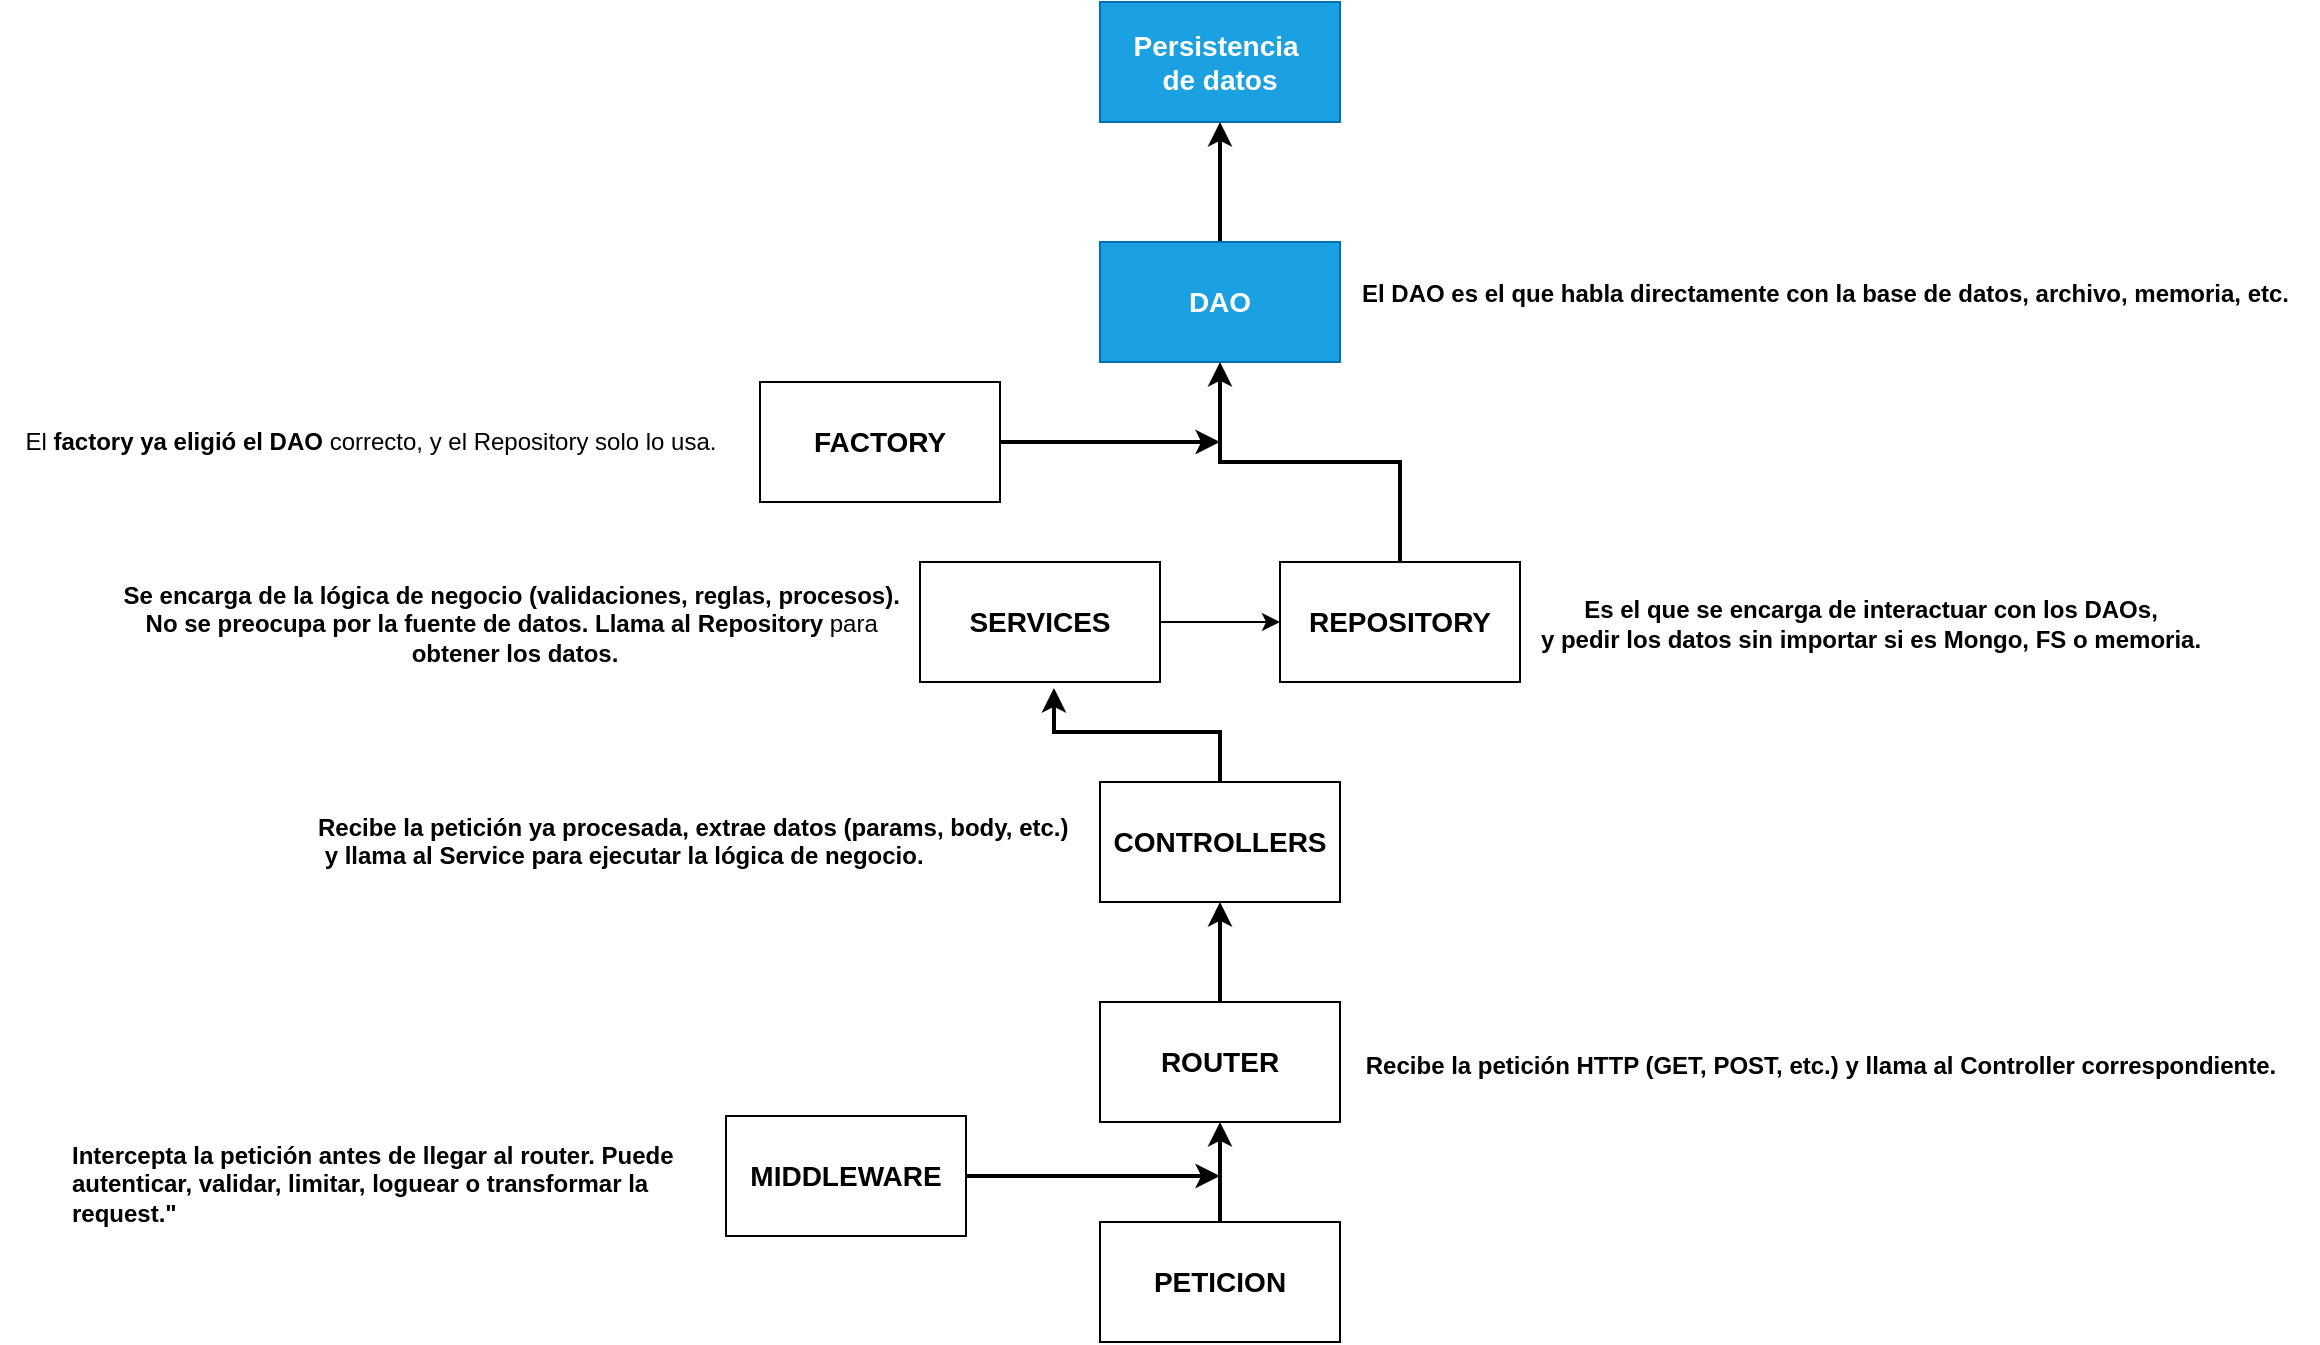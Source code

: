 <mxfile version="27.1.1">
  <diagram name="Página-1" id="IsTy2mtmmzYcYmSrEPsN">
    <mxGraphModel dx="2711" dy="823" grid="1" gridSize="10" guides="1" tooltips="1" connect="1" arrows="1" fold="1" page="1" pageScale="1" pageWidth="827" pageHeight="1169" background="#ffffff" math="0" shadow="0">
      <root>
        <mxCell id="0" />
        <mxCell id="1" parent="0" />
        <mxCell id="3CPVBRZ3VAKIw4D4JIN6-1" value="Persistencia&amp;nbsp;&lt;div&gt;de datos&lt;/div&gt;" style="rounded=0;whiteSpace=wrap;html=1;fillColor=light-dark(#1BA1E2,#8D6E63);fontColor=#ffffff;strokeColor=#006EAF;fontStyle=1;fontSize=14;" vertex="1" parent="1">
          <mxGeometry x="330" y="100" width="120" height="60" as="geometry" />
        </mxCell>
        <mxCell id="3CPVBRZ3VAKIw4D4JIN6-31" style="edgeStyle=orthogonalEdgeStyle;rounded=0;orthogonalLoop=1;jettySize=auto;html=1;entryX=0.5;entryY=1;entryDx=0;entryDy=0;strokeWidth=2;" edge="1" parent="1" source="3CPVBRZ3VAKIw4D4JIN6-4" target="3CPVBRZ3VAKIw4D4JIN6-1">
          <mxGeometry relative="1" as="geometry" />
        </mxCell>
        <mxCell id="3CPVBRZ3VAKIw4D4JIN6-4" value="DAO" style="rounded=0;whiteSpace=wrap;html=1;fillColor=light-dark(#1BA1E2,#E53935);fontColor=#ffffff;strokeColor=#006EAF;fontStyle=1;fontSize=14;" vertex="1" parent="1">
          <mxGeometry x="330" y="220" width="120" height="60" as="geometry" />
        </mxCell>
        <mxCell id="3CPVBRZ3VAKIw4D4JIN6-33" style="edgeStyle=orthogonalEdgeStyle;rounded=0;orthogonalLoop=1;jettySize=auto;html=1;exitX=1;exitY=0.5;exitDx=0;exitDy=0;strokeWidth=2;" edge="1" parent="1" source="3CPVBRZ3VAKIw4D4JIN6-5">
          <mxGeometry relative="1" as="geometry">
            <mxPoint x="390" y="320" as="targetPoint" />
          </mxGeometry>
        </mxCell>
        <mxCell id="3CPVBRZ3VAKIw4D4JIN6-5" value="FACTORY" style="rounded=0;whiteSpace=wrap;html=1;fillColor=light-dark(#FFFFFF,#B0BEC5);fontColor=light-dark(#000000,#000000);fontStyle=1;fontSize=14;" vertex="1" parent="1">
          <mxGeometry x="160" y="290" width="120" height="60" as="geometry" />
        </mxCell>
        <mxCell id="3CPVBRZ3VAKIw4D4JIN6-15" style="edgeStyle=orthogonalEdgeStyle;rounded=0;orthogonalLoop=1;jettySize=auto;html=1;entryX=0.5;entryY=1;entryDx=0;entryDy=0;strokeWidth=2;" edge="1" parent="1" source="3CPVBRZ3VAKIw4D4JIN6-6" target="3CPVBRZ3VAKIw4D4JIN6-7">
          <mxGeometry relative="1" as="geometry" />
        </mxCell>
        <mxCell id="3CPVBRZ3VAKIw4D4JIN6-6" value="&lt;div&gt;ROUTER&lt;/div&gt;" style="rounded=0;whiteSpace=wrap;html=1;fillColor=light-dark(#FFFFFF,#4FC3F7);fontStyle=1;fontSize=14;fontColor=light-dark(#000000,#000000);" vertex="1" parent="1">
          <mxGeometry x="330" y="600" width="120" height="60" as="geometry" />
        </mxCell>
        <mxCell id="3CPVBRZ3VAKIw4D4JIN6-7" value="CONTROLLERS" style="rounded=0;whiteSpace=wrap;html=1;fillColor=light-dark(#FFFFFF,#1976D2);fontStyle=1;fontSize=14;fontColor=light-dark(#000000,#000000);" vertex="1" parent="1">
          <mxGeometry x="330" y="490" width="120" height="60" as="geometry" />
        </mxCell>
        <mxCell id="3CPVBRZ3VAKIw4D4JIN6-21" style="edgeStyle=orthogonalEdgeStyle;rounded=0;orthogonalLoop=1;jettySize=auto;html=1;exitX=1;exitY=0.5;exitDx=0;exitDy=0;entryX=0;entryY=0.5;entryDx=0;entryDy=0;" edge="1" parent="1" source="3CPVBRZ3VAKIw4D4JIN6-8" target="3CPVBRZ3VAKIw4D4JIN6-9">
          <mxGeometry relative="1" as="geometry" />
        </mxCell>
        <mxCell id="3CPVBRZ3VAKIw4D4JIN6-8" value="SERVICES" style="rounded=0;whiteSpace=wrap;html=1;fillColor=light-dark(#FFFFFF,#43A047);fontStyle=1;fontSize=14;fontColor=light-dark(#000000,#000000);" vertex="1" parent="1">
          <mxGeometry x="240" y="380" width="120" height="60" as="geometry" />
        </mxCell>
        <mxCell id="3CPVBRZ3VAKIw4D4JIN6-26" style="edgeStyle=orthogonalEdgeStyle;rounded=0;orthogonalLoop=1;jettySize=auto;html=1;entryX=0.5;entryY=1;entryDx=0;entryDy=0;strokeWidth=2;" edge="1" parent="1" source="3CPVBRZ3VAKIw4D4JIN6-9" target="3CPVBRZ3VAKIw4D4JIN6-4">
          <mxGeometry relative="1" as="geometry" />
        </mxCell>
        <mxCell id="3CPVBRZ3VAKIw4D4JIN6-9" value="REPOSITORY" style="rounded=0;whiteSpace=wrap;html=1;fillColor=light-dark(#FFFFFF,#FB8C00);fontStyle=1;fontSize=14;fontColor=light-dark(#000000,#000000);" vertex="1" parent="1">
          <mxGeometry x="420" y="380" width="120" height="60" as="geometry" />
        </mxCell>
        <mxCell id="3CPVBRZ3VAKIw4D4JIN6-25" style="edgeStyle=orthogonalEdgeStyle;rounded=1;orthogonalLoop=1;jettySize=auto;html=1;entryX=0.5;entryY=1;entryDx=0;entryDy=0;curved=0;strokeWidth=2;" edge="1" parent="1" source="3CPVBRZ3VAKIw4D4JIN6-11" target="3CPVBRZ3VAKIw4D4JIN6-6">
          <mxGeometry relative="1" as="geometry" />
        </mxCell>
        <mxCell id="3CPVBRZ3VAKIw4D4JIN6-11" value="PETICION" style="rounded=0;whiteSpace=wrap;html=1;fillColor=light-dark(#FFFFFF,#67AB9F);strokeColor=default;fontStyle=1;fontSize=14;fontColor=light-dark(#000000,#000000);" vertex="1" parent="1">
          <mxGeometry x="330" y="710" width="120" height="60" as="geometry" />
        </mxCell>
        <mxCell id="3CPVBRZ3VAKIw4D4JIN6-13" value="Recibe la petición HTTP (GET, POST, etc.) y llama al &lt;strong data-start=&quot;459&quot; data-end=&quot;473&quot;&gt;Controller&lt;/strong&gt; correspondiente." style="text;html=1;align=center;verticalAlign=middle;resizable=0;points=[];autosize=1;strokeColor=none;fillColor=default;gradientColor=none;fontStyle=1" vertex="1" parent="1">
          <mxGeometry x="460" y="617" width="460" height="30" as="geometry" />
        </mxCell>
        <mxCell id="3CPVBRZ3VAKIw4D4JIN6-16" value="&lt;b&gt;Recibe la petición ya procesada, extrae datos (params, body, etc.)&lt;/b&gt;&lt;div&gt;&lt;b&gt;&amp;nbsp;y llama al &lt;span data-end=&quot;604&quot; data-start=&quot;593&quot;&gt;Service&lt;/span&gt; para ejecutar la lógica de negocio.&lt;/b&gt;&lt;/div&gt;" style="text;whiteSpace=wrap;html=1;align=left;fillColor=default;" vertex="1" parent="1">
          <mxGeometry x="-63" y="499" width="380" height="41" as="geometry" />
        </mxCell>
        <mxCell id="3CPVBRZ3VAKIw4D4JIN6-17" style="edgeStyle=orthogonalEdgeStyle;rounded=0;orthogonalLoop=1;jettySize=auto;html=1;entryX=0.558;entryY=1.05;entryDx=0;entryDy=0;entryPerimeter=0;strokeWidth=2;" edge="1" parent="1" source="3CPVBRZ3VAKIw4D4JIN6-7" target="3CPVBRZ3VAKIw4D4JIN6-8">
          <mxGeometry relative="1" as="geometry" />
        </mxCell>
        <mxCell id="3CPVBRZ3VAKIw4D4JIN6-19" value="Se encarga de la lógica de negocio (validaciones, reglas, procesos).&amp;nbsp;&lt;div&gt;No se preocupa por la fuente de datos. Llama al &lt;strong data-start=&quot;787&quot; data-end=&quot;801&quot;&gt;Repository &lt;/strong&gt;&lt;span style=&quot;font-weight: normal;&quot; data-start=&quot;787&quot; data-end=&quot;801&quot;&gt;para&amp;nbsp;&lt;/span&gt;&lt;/div&gt;&lt;div&gt;obtener los datos.&lt;/div&gt;" style="text;html=1;align=center;verticalAlign=middle;resizable=0;points=[];autosize=1;strokeColor=none;fillColor=default;fontStyle=1" vertex="1" parent="1">
          <mxGeometry x="-158" y="381" width="390" height="60" as="geometry" />
        </mxCell>
        <mxCell id="3CPVBRZ3VAKIw4D4JIN6-27" value="Es el que se encarga de &lt;strong data-start=&quot;851&quot; data-end=&quot;879&quot;&gt;interactuar con los DAOs&lt;/strong&gt;,&lt;div&gt;y pedir los datos sin importar si es Mongo, FS o memoria.&lt;/div&gt;" style="text;html=1;align=center;verticalAlign=middle;resizable=0;points=[];autosize=1;strokeColor=none;fillColor=default;fontStyle=1" vertex="1" parent="1">
          <mxGeometry x="550" y="391" width="330" height="40" as="geometry" />
        </mxCell>
        <mxCell id="3CPVBRZ3VAKIw4D4JIN6-28" value="El &lt;strong data-end=&quot;954&quot; data-start=&quot;926&quot;&gt;factory ya eligió el DAO&lt;/strong&gt; correcto, y el Repository solo lo usa." style="text;html=1;align=center;verticalAlign=middle;resizable=0;points=[];autosize=1;strokeColor=none;fillColor=default;" vertex="1" parent="1">
          <mxGeometry x="-220" y="305" width="370" height="30" as="geometry" />
        </mxCell>
        <mxCell id="3CPVBRZ3VAKIw4D4JIN6-32" value="El DAO es el que &lt;strong data-end=&quot;1244&quot; data-start=&quot;1201&quot;&gt;habla directamente con la base de datos&lt;/strong&gt;, archivo, memoria, etc." style="text;whiteSpace=wrap;html=1;fillColor=default;fontStyle=1" vertex="1" parent="1">
          <mxGeometry x="459" y="232" width="480" height="40" as="geometry" />
        </mxCell>
        <mxCell id="3CPVBRZ3VAKIw4D4JIN6-35" style="edgeStyle=orthogonalEdgeStyle;rounded=0;orthogonalLoop=1;jettySize=auto;html=1;strokeWidth=2;" edge="1" parent="1" source="3CPVBRZ3VAKIw4D4JIN6-34">
          <mxGeometry relative="1" as="geometry">
            <mxPoint x="390" y="687" as="targetPoint" />
          </mxGeometry>
        </mxCell>
        <mxCell id="3CPVBRZ3VAKIw4D4JIN6-34" value="&lt;div&gt;MIDDLEWARE&lt;/div&gt;" style="rounded=0;whiteSpace=wrap;html=1;fillColor=light-dark(#FFFFFF,#4B4B4B);fontStyle=1;fontSize=14;fontColor=light-dark(#000000,#000000);" vertex="1" parent="1">
          <mxGeometry x="143" y="657" width="120" height="60" as="geometry" />
        </mxCell>
        <mxCell id="3CPVBRZ3VAKIw4D4JIN6-36" value="Intercepta la petición antes de llegar al router. Puede autenticar,&amp;nbsp;&lt;span style=&quot;background-color: transparent; color: light-dark(rgb(0, 0, 0), rgb(255, 255, 255));&quot;&gt;validar, limitar, loguear o transformar la request.&quot;&lt;/span&gt;" style="text;whiteSpace=wrap;html=1;fillColor=default;fontStyle=1" vertex="1" parent="1">
          <mxGeometry x="-186" y="663" width="320" height="50" as="geometry" />
        </mxCell>
      </root>
    </mxGraphModel>
  </diagram>
</mxfile>
